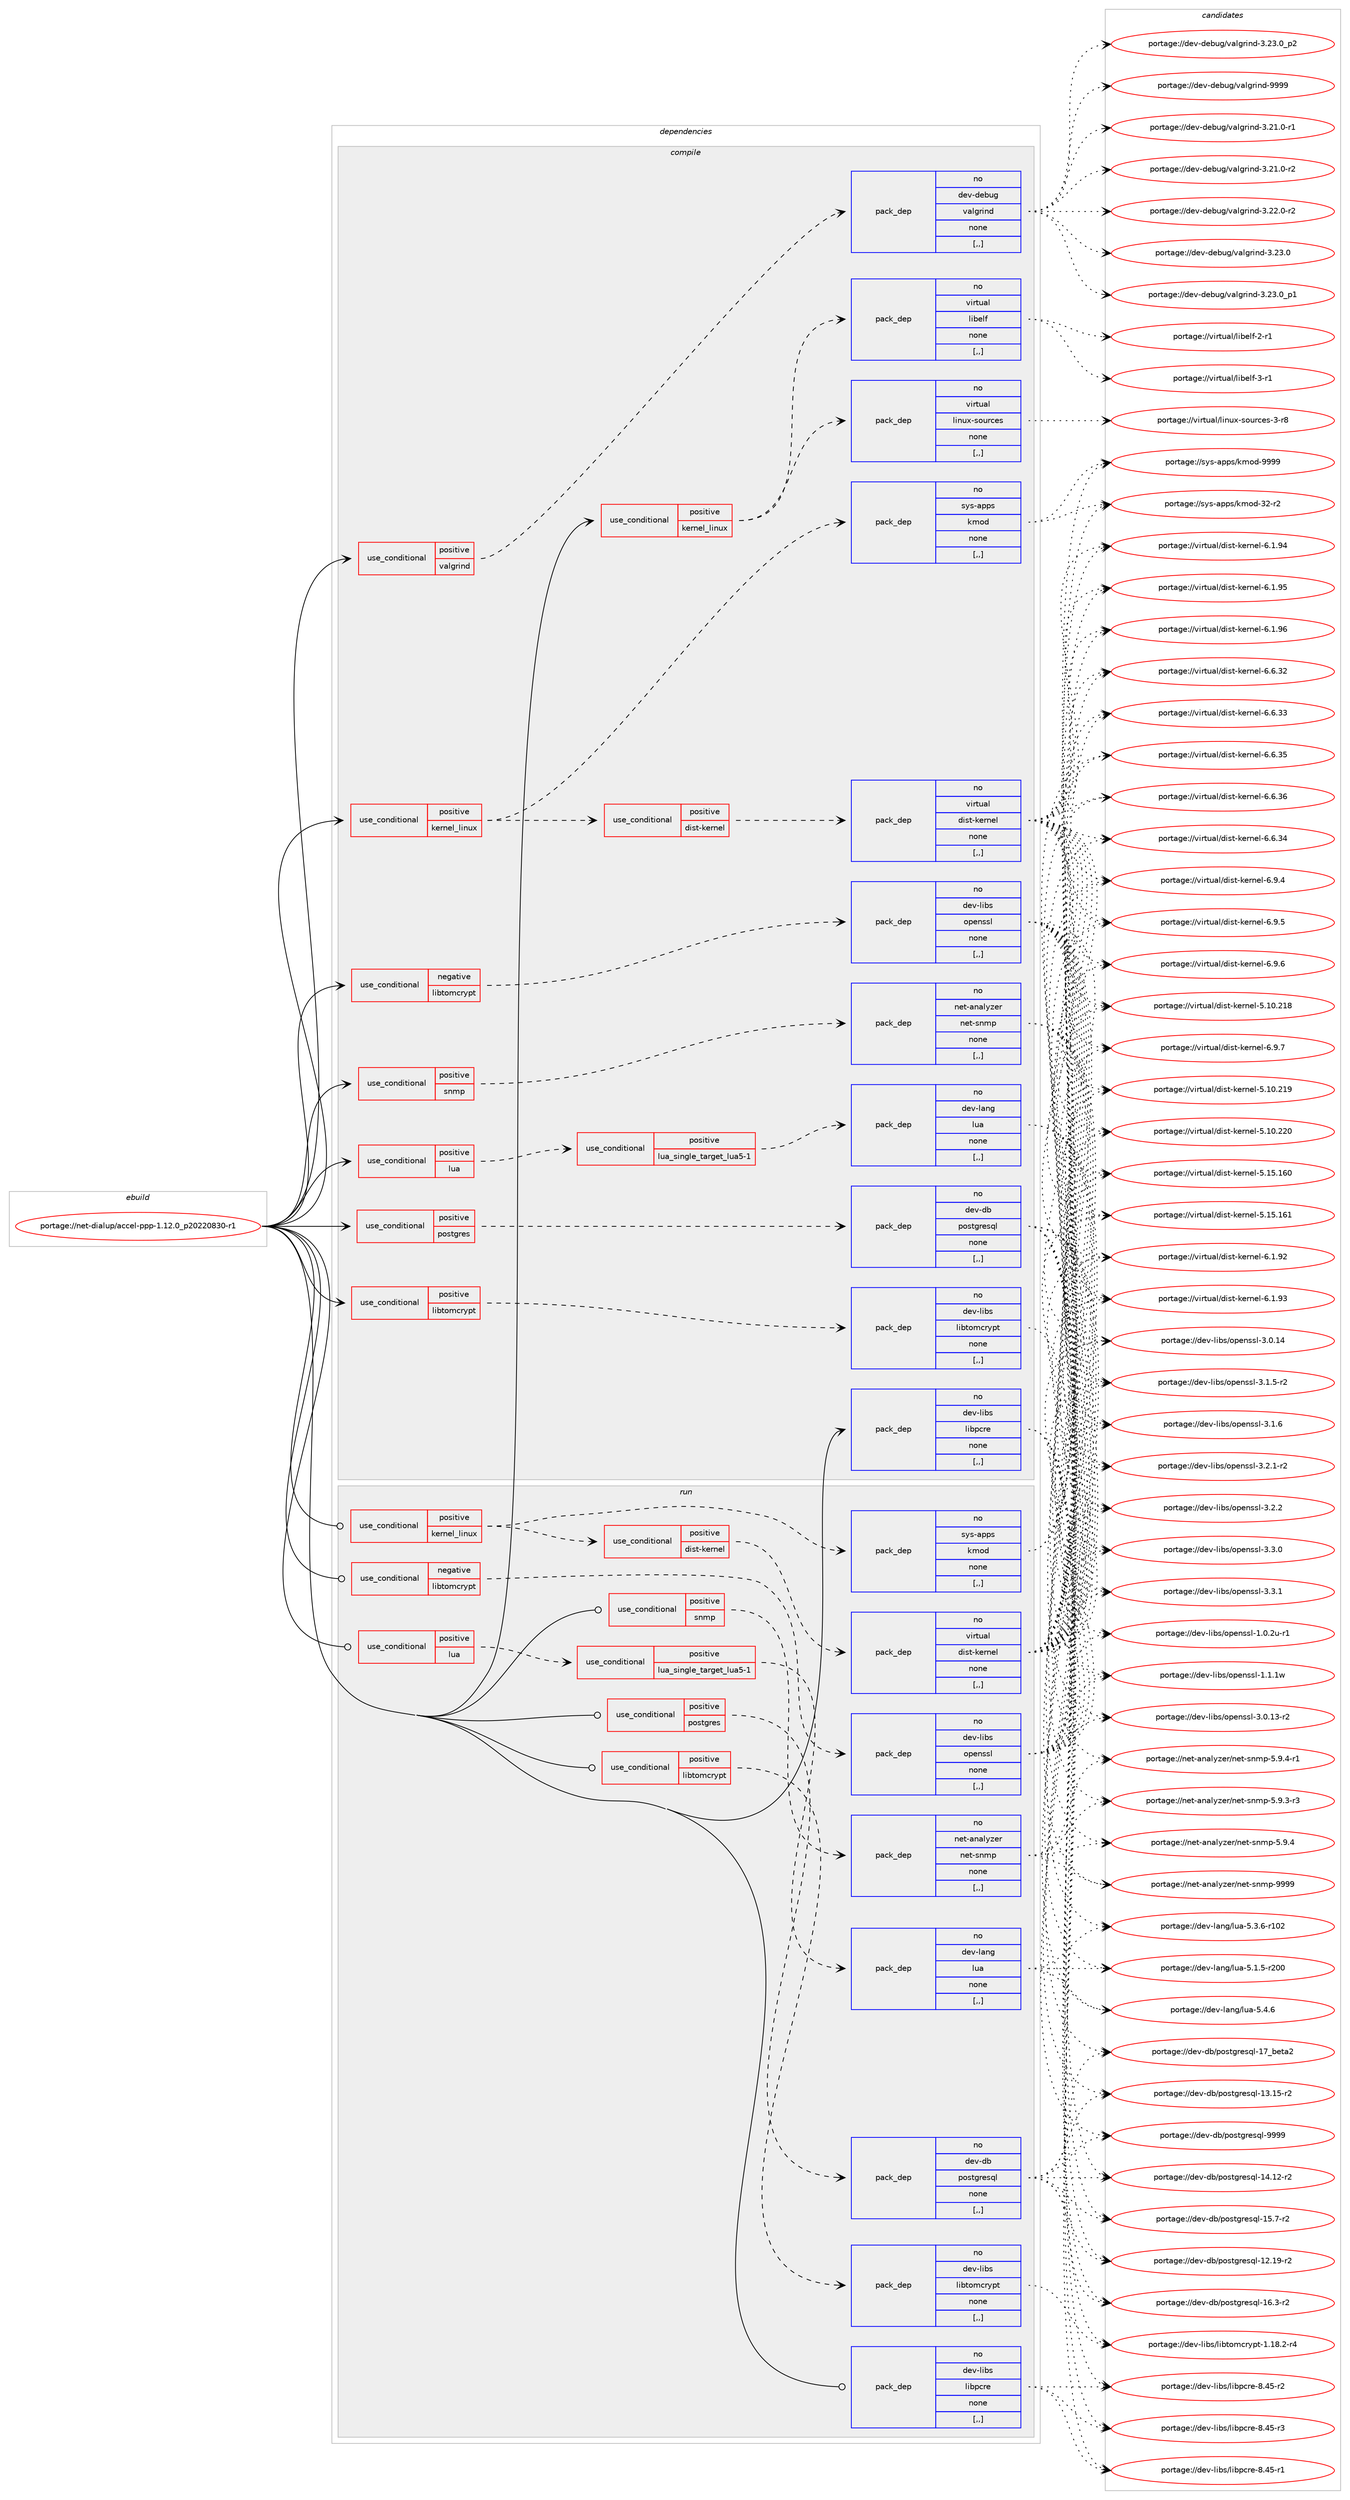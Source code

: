 digraph prolog {

# *************
# Graph options
# *************

newrank=true;
concentrate=true;
compound=true;
graph [rankdir=LR,fontname=Helvetica,fontsize=10,ranksep=1.5];#, ranksep=2.5, nodesep=0.2];
edge  [arrowhead=vee];
node  [fontname=Helvetica,fontsize=10];

# **********
# The ebuild
# **********

subgraph cluster_leftcol {
color=gray;
rank=same;
label=<<i>ebuild</i>>;
id [label="portage://net-dialup/accel-ppp-1.12.0_p20220830-r1", color=red, width=4, href="../net-dialup/accel-ppp-1.12.0_p20220830-r1.svg"];
}

# ****************
# The dependencies
# ****************

subgraph cluster_midcol {
color=gray;
label=<<i>dependencies</i>>;
subgraph cluster_compile {
fillcolor="#eeeeee";
style=filled;
label=<<i>compile</i>>;
subgraph cond86698 {
dependency335709 [label=<<TABLE BORDER="0" CELLBORDER="1" CELLSPACING="0" CELLPADDING="4"><TR><TD ROWSPAN="3" CELLPADDING="10">use_conditional</TD></TR><TR><TD>negative</TD></TR><TR><TD>libtomcrypt</TD></TR></TABLE>>, shape=none, color=red];
subgraph pack246478 {
dependency335710 [label=<<TABLE BORDER="0" CELLBORDER="1" CELLSPACING="0" CELLPADDING="4" WIDTH="220"><TR><TD ROWSPAN="6" CELLPADDING="30">pack_dep</TD></TR><TR><TD WIDTH="110">no</TD></TR><TR><TD>dev-libs</TD></TR><TR><TD>openssl</TD></TR><TR><TD>none</TD></TR><TR><TD>[,,]</TD></TR></TABLE>>, shape=none, color=blue];
}
dependency335709:e -> dependency335710:w [weight=20,style="dashed",arrowhead="vee"];
}
id:e -> dependency335709:w [weight=20,style="solid",arrowhead="vee"];
subgraph cond86699 {
dependency335711 [label=<<TABLE BORDER="0" CELLBORDER="1" CELLSPACING="0" CELLPADDING="4"><TR><TD ROWSPAN="3" CELLPADDING="10">use_conditional</TD></TR><TR><TD>positive</TD></TR><TR><TD>kernel_linux</TD></TR></TABLE>>, shape=none, color=red];
subgraph pack246479 {
dependency335712 [label=<<TABLE BORDER="0" CELLBORDER="1" CELLSPACING="0" CELLPADDING="4" WIDTH="220"><TR><TD ROWSPAN="6" CELLPADDING="30">pack_dep</TD></TR><TR><TD WIDTH="110">no</TD></TR><TR><TD>sys-apps</TD></TR><TR><TD>kmod</TD></TR><TR><TD>none</TD></TR><TR><TD>[,,]</TD></TR></TABLE>>, shape=none, color=blue];
}
dependency335711:e -> dependency335712:w [weight=20,style="dashed",arrowhead="vee"];
subgraph cond86700 {
dependency335713 [label=<<TABLE BORDER="0" CELLBORDER="1" CELLSPACING="0" CELLPADDING="4"><TR><TD ROWSPAN="3" CELLPADDING="10">use_conditional</TD></TR><TR><TD>positive</TD></TR><TR><TD>dist-kernel</TD></TR></TABLE>>, shape=none, color=red];
subgraph pack246480 {
dependency335714 [label=<<TABLE BORDER="0" CELLBORDER="1" CELLSPACING="0" CELLPADDING="4" WIDTH="220"><TR><TD ROWSPAN="6" CELLPADDING="30">pack_dep</TD></TR><TR><TD WIDTH="110">no</TD></TR><TR><TD>virtual</TD></TR><TR><TD>dist-kernel</TD></TR><TR><TD>none</TD></TR><TR><TD>[,,]</TD></TR></TABLE>>, shape=none, color=blue];
}
dependency335713:e -> dependency335714:w [weight=20,style="dashed",arrowhead="vee"];
}
dependency335711:e -> dependency335713:w [weight=20,style="dashed",arrowhead="vee"];
}
id:e -> dependency335711:w [weight=20,style="solid",arrowhead="vee"];
subgraph cond86701 {
dependency335715 [label=<<TABLE BORDER="0" CELLBORDER="1" CELLSPACING="0" CELLPADDING="4"><TR><TD ROWSPAN="3" CELLPADDING="10">use_conditional</TD></TR><TR><TD>positive</TD></TR><TR><TD>kernel_linux</TD></TR></TABLE>>, shape=none, color=red];
subgraph pack246481 {
dependency335716 [label=<<TABLE BORDER="0" CELLBORDER="1" CELLSPACING="0" CELLPADDING="4" WIDTH="220"><TR><TD ROWSPAN="6" CELLPADDING="30">pack_dep</TD></TR><TR><TD WIDTH="110">no</TD></TR><TR><TD>virtual</TD></TR><TR><TD>linux-sources</TD></TR><TR><TD>none</TD></TR><TR><TD>[,,]</TD></TR></TABLE>>, shape=none, color=blue];
}
dependency335715:e -> dependency335716:w [weight=20,style="dashed",arrowhead="vee"];
subgraph pack246482 {
dependency335717 [label=<<TABLE BORDER="0" CELLBORDER="1" CELLSPACING="0" CELLPADDING="4" WIDTH="220"><TR><TD ROWSPAN="6" CELLPADDING="30">pack_dep</TD></TR><TR><TD WIDTH="110">no</TD></TR><TR><TD>virtual</TD></TR><TR><TD>libelf</TD></TR><TR><TD>none</TD></TR><TR><TD>[,,]</TD></TR></TABLE>>, shape=none, color=blue];
}
dependency335715:e -> dependency335717:w [weight=20,style="dashed",arrowhead="vee"];
}
id:e -> dependency335715:w [weight=20,style="solid",arrowhead="vee"];
subgraph cond86702 {
dependency335718 [label=<<TABLE BORDER="0" CELLBORDER="1" CELLSPACING="0" CELLPADDING="4"><TR><TD ROWSPAN="3" CELLPADDING="10">use_conditional</TD></TR><TR><TD>positive</TD></TR><TR><TD>libtomcrypt</TD></TR></TABLE>>, shape=none, color=red];
subgraph pack246483 {
dependency335719 [label=<<TABLE BORDER="0" CELLBORDER="1" CELLSPACING="0" CELLPADDING="4" WIDTH="220"><TR><TD ROWSPAN="6" CELLPADDING="30">pack_dep</TD></TR><TR><TD WIDTH="110">no</TD></TR><TR><TD>dev-libs</TD></TR><TR><TD>libtomcrypt</TD></TR><TR><TD>none</TD></TR><TR><TD>[,,]</TD></TR></TABLE>>, shape=none, color=blue];
}
dependency335718:e -> dependency335719:w [weight=20,style="dashed",arrowhead="vee"];
}
id:e -> dependency335718:w [weight=20,style="solid",arrowhead="vee"];
subgraph cond86703 {
dependency335720 [label=<<TABLE BORDER="0" CELLBORDER="1" CELLSPACING="0" CELLPADDING="4"><TR><TD ROWSPAN="3" CELLPADDING="10">use_conditional</TD></TR><TR><TD>positive</TD></TR><TR><TD>lua</TD></TR></TABLE>>, shape=none, color=red];
subgraph cond86704 {
dependency335721 [label=<<TABLE BORDER="0" CELLBORDER="1" CELLSPACING="0" CELLPADDING="4"><TR><TD ROWSPAN="3" CELLPADDING="10">use_conditional</TD></TR><TR><TD>positive</TD></TR><TR><TD>lua_single_target_lua5-1</TD></TR></TABLE>>, shape=none, color=red];
subgraph pack246484 {
dependency335722 [label=<<TABLE BORDER="0" CELLBORDER="1" CELLSPACING="0" CELLPADDING="4" WIDTH="220"><TR><TD ROWSPAN="6" CELLPADDING="30">pack_dep</TD></TR><TR><TD WIDTH="110">no</TD></TR><TR><TD>dev-lang</TD></TR><TR><TD>lua</TD></TR><TR><TD>none</TD></TR><TR><TD>[,,]</TD></TR></TABLE>>, shape=none, color=blue];
}
dependency335721:e -> dependency335722:w [weight=20,style="dashed",arrowhead="vee"];
}
dependency335720:e -> dependency335721:w [weight=20,style="dashed",arrowhead="vee"];
}
id:e -> dependency335720:w [weight=20,style="solid",arrowhead="vee"];
subgraph cond86705 {
dependency335723 [label=<<TABLE BORDER="0" CELLBORDER="1" CELLSPACING="0" CELLPADDING="4"><TR><TD ROWSPAN="3" CELLPADDING="10">use_conditional</TD></TR><TR><TD>positive</TD></TR><TR><TD>postgres</TD></TR></TABLE>>, shape=none, color=red];
subgraph pack246485 {
dependency335724 [label=<<TABLE BORDER="0" CELLBORDER="1" CELLSPACING="0" CELLPADDING="4" WIDTH="220"><TR><TD ROWSPAN="6" CELLPADDING="30">pack_dep</TD></TR><TR><TD WIDTH="110">no</TD></TR><TR><TD>dev-db</TD></TR><TR><TD>postgresql</TD></TR><TR><TD>none</TD></TR><TR><TD>[,,]</TD></TR></TABLE>>, shape=none, color=blue];
}
dependency335723:e -> dependency335724:w [weight=20,style="dashed",arrowhead="vee"];
}
id:e -> dependency335723:w [weight=20,style="solid",arrowhead="vee"];
subgraph cond86706 {
dependency335725 [label=<<TABLE BORDER="0" CELLBORDER="1" CELLSPACING="0" CELLPADDING="4"><TR><TD ROWSPAN="3" CELLPADDING="10">use_conditional</TD></TR><TR><TD>positive</TD></TR><TR><TD>snmp</TD></TR></TABLE>>, shape=none, color=red];
subgraph pack246486 {
dependency335726 [label=<<TABLE BORDER="0" CELLBORDER="1" CELLSPACING="0" CELLPADDING="4" WIDTH="220"><TR><TD ROWSPAN="6" CELLPADDING="30">pack_dep</TD></TR><TR><TD WIDTH="110">no</TD></TR><TR><TD>net-analyzer</TD></TR><TR><TD>net-snmp</TD></TR><TR><TD>none</TD></TR><TR><TD>[,,]</TD></TR></TABLE>>, shape=none, color=blue];
}
dependency335725:e -> dependency335726:w [weight=20,style="dashed",arrowhead="vee"];
}
id:e -> dependency335725:w [weight=20,style="solid",arrowhead="vee"];
subgraph cond86707 {
dependency335727 [label=<<TABLE BORDER="0" CELLBORDER="1" CELLSPACING="0" CELLPADDING="4"><TR><TD ROWSPAN="3" CELLPADDING="10">use_conditional</TD></TR><TR><TD>positive</TD></TR><TR><TD>valgrind</TD></TR></TABLE>>, shape=none, color=red];
subgraph pack246487 {
dependency335728 [label=<<TABLE BORDER="0" CELLBORDER="1" CELLSPACING="0" CELLPADDING="4" WIDTH="220"><TR><TD ROWSPAN="6" CELLPADDING="30">pack_dep</TD></TR><TR><TD WIDTH="110">no</TD></TR><TR><TD>dev-debug</TD></TR><TR><TD>valgrind</TD></TR><TR><TD>none</TD></TR><TR><TD>[,,]</TD></TR></TABLE>>, shape=none, color=blue];
}
dependency335727:e -> dependency335728:w [weight=20,style="dashed",arrowhead="vee"];
}
id:e -> dependency335727:w [weight=20,style="solid",arrowhead="vee"];
subgraph pack246488 {
dependency335729 [label=<<TABLE BORDER="0" CELLBORDER="1" CELLSPACING="0" CELLPADDING="4" WIDTH="220"><TR><TD ROWSPAN="6" CELLPADDING="30">pack_dep</TD></TR><TR><TD WIDTH="110">no</TD></TR><TR><TD>dev-libs</TD></TR><TR><TD>libpcre</TD></TR><TR><TD>none</TD></TR><TR><TD>[,,]</TD></TR></TABLE>>, shape=none, color=blue];
}
id:e -> dependency335729:w [weight=20,style="solid",arrowhead="vee"];
}
subgraph cluster_compileandrun {
fillcolor="#eeeeee";
style=filled;
label=<<i>compile and run</i>>;
}
subgraph cluster_run {
fillcolor="#eeeeee";
style=filled;
label=<<i>run</i>>;
subgraph cond86708 {
dependency335730 [label=<<TABLE BORDER="0" CELLBORDER="1" CELLSPACING="0" CELLPADDING="4"><TR><TD ROWSPAN="3" CELLPADDING="10">use_conditional</TD></TR><TR><TD>negative</TD></TR><TR><TD>libtomcrypt</TD></TR></TABLE>>, shape=none, color=red];
subgraph pack246489 {
dependency335731 [label=<<TABLE BORDER="0" CELLBORDER="1" CELLSPACING="0" CELLPADDING="4" WIDTH="220"><TR><TD ROWSPAN="6" CELLPADDING="30">pack_dep</TD></TR><TR><TD WIDTH="110">no</TD></TR><TR><TD>dev-libs</TD></TR><TR><TD>openssl</TD></TR><TR><TD>none</TD></TR><TR><TD>[,,]</TD></TR></TABLE>>, shape=none, color=blue];
}
dependency335730:e -> dependency335731:w [weight=20,style="dashed",arrowhead="vee"];
}
id:e -> dependency335730:w [weight=20,style="solid",arrowhead="odot"];
subgraph cond86709 {
dependency335732 [label=<<TABLE BORDER="0" CELLBORDER="1" CELLSPACING="0" CELLPADDING="4"><TR><TD ROWSPAN="3" CELLPADDING="10">use_conditional</TD></TR><TR><TD>positive</TD></TR><TR><TD>kernel_linux</TD></TR></TABLE>>, shape=none, color=red];
subgraph pack246490 {
dependency335733 [label=<<TABLE BORDER="0" CELLBORDER="1" CELLSPACING="0" CELLPADDING="4" WIDTH="220"><TR><TD ROWSPAN="6" CELLPADDING="30">pack_dep</TD></TR><TR><TD WIDTH="110">no</TD></TR><TR><TD>sys-apps</TD></TR><TR><TD>kmod</TD></TR><TR><TD>none</TD></TR><TR><TD>[,,]</TD></TR></TABLE>>, shape=none, color=blue];
}
dependency335732:e -> dependency335733:w [weight=20,style="dashed",arrowhead="vee"];
subgraph cond86710 {
dependency335734 [label=<<TABLE BORDER="0" CELLBORDER="1" CELLSPACING="0" CELLPADDING="4"><TR><TD ROWSPAN="3" CELLPADDING="10">use_conditional</TD></TR><TR><TD>positive</TD></TR><TR><TD>dist-kernel</TD></TR></TABLE>>, shape=none, color=red];
subgraph pack246491 {
dependency335735 [label=<<TABLE BORDER="0" CELLBORDER="1" CELLSPACING="0" CELLPADDING="4" WIDTH="220"><TR><TD ROWSPAN="6" CELLPADDING="30">pack_dep</TD></TR><TR><TD WIDTH="110">no</TD></TR><TR><TD>virtual</TD></TR><TR><TD>dist-kernel</TD></TR><TR><TD>none</TD></TR><TR><TD>[,,]</TD></TR></TABLE>>, shape=none, color=blue];
}
dependency335734:e -> dependency335735:w [weight=20,style="dashed",arrowhead="vee"];
}
dependency335732:e -> dependency335734:w [weight=20,style="dashed",arrowhead="vee"];
}
id:e -> dependency335732:w [weight=20,style="solid",arrowhead="odot"];
subgraph cond86711 {
dependency335736 [label=<<TABLE BORDER="0" CELLBORDER="1" CELLSPACING="0" CELLPADDING="4"><TR><TD ROWSPAN="3" CELLPADDING="10">use_conditional</TD></TR><TR><TD>positive</TD></TR><TR><TD>libtomcrypt</TD></TR></TABLE>>, shape=none, color=red];
subgraph pack246492 {
dependency335737 [label=<<TABLE BORDER="0" CELLBORDER="1" CELLSPACING="0" CELLPADDING="4" WIDTH="220"><TR><TD ROWSPAN="6" CELLPADDING="30">pack_dep</TD></TR><TR><TD WIDTH="110">no</TD></TR><TR><TD>dev-libs</TD></TR><TR><TD>libtomcrypt</TD></TR><TR><TD>none</TD></TR><TR><TD>[,,]</TD></TR></TABLE>>, shape=none, color=blue];
}
dependency335736:e -> dependency335737:w [weight=20,style="dashed",arrowhead="vee"];
}
id:e -> dependency335736:w [weight=20,style="solid",arrowhead="odot"];
subgraph cond86712 {
dependency335738 [label=<<TABLE BORDER="0" CELLBORDER="1" CELLSPACING="0" CELLPADDING="4"><TR><TD ROWSPAN="3" CELLPADDING="10">use_conditional</TD></TR><TR><TD>positive</TD></TR><TR><TD>lua</TD></TR></TABLE>>, shape=none, color=red];
subgraph cond86713 {
dependency335739 [label=<<TABLE BORDER="0" CELLBORDER="1" CELLSPACING="0" CELLPADDING="4"><TR><TD ROWSPAN="3" CELLPADDING="10">use_conditional</TD></TR><TR><TD>positive</TD></TR><TR><TD>lua_single_target_lua5-1</TD></TR></TABLE>>, shape=none, color=red];
subgraph pack246493 {
dependency335740 [label=<<TABLE BORDER="0" CELLBORDER="1" CELLSPACING="0" CELLPADDING="4" WIDTH="220"><TR><TD ROWSPAN="6" CELLPADDING="30">pack_dep</TD></TR><TR><TD WIDTH="110">no</TD></TR><TR><TD>dev-lang</TD></TR><TR><TD>lua</TD></TR><TR><TD>none</TD></TR><TR><TD>[,,]</TD></TR></TABLE>>, shape=none, color=blue];
}
dependency335739:e -> dependency335740:w [weight=20,style="dashed",arrowhead="vee"];
}
dependency335738:e -> dependency335739:w [weight=20,style="dashed",arrowhead="vee"];
}
id:e -> dependency335738:w [weight=20,style="solid",arrowhead="odot"];
subgraph cond86714 {
dependency335741 [label=<<TABLE BORDER="0" CELLBORDER="1" CELLSPACING="0" CELLPADDING="4"><TR><TD ROWSPAN="3" CELLPADDING="10">use_conditional</TD></TR><TR><TD>positive</TD></TR><TR><TD>postgres</TD></TR></TABLE>>, shape=none, color=red];
subgraph pack246494 {
dependency335742 [label=<<TABLE BORDER="0" CELLBORDER="1" CELLSPACING="0" CELLPADDING="4" WIDTH="220"><TR><TD ROWSPAN="6" CELLPADDING="30">pack_dep</TD></TR><TR><TD WIDTH="110">no</TD></TR><TR><TD>dev-db</TD></TR><TR><TD>postgresql</TD></TR><TR><TD>none</TD></TR><TR><TD>[,,]</TD></TR></TABLE>>, shape=none, color=blue];
}
dependency335741:e -> dependency335742:w [weight=20,style="dashed",arrowhead="vee"];
}
id:e -> dependency335741:w [weight=20,style="solid",arrowhead="odot"];
subgraph cond86715 {
dependency335743 [label=<<TABLE BORDER="0" CELLBORDER="1" CELLSPACING="0" CELLPADDING="4"><TR><TD ROWSPAN="3" CELLPADDING="10">use_conditional</TD></TR><TR><TD>positive</TD></TR><TR><TD>snmp</TD></TR></TABLE>>, shape=none, color=red];
subgraph pack246495 {
dependency335744 [label=<<TABLE BORDER="0" CELLBORDER="1" CELLSPACING="0" CELLPADDING="4" WIDTH="220"><TR><TD ROWSPAN="6" CELLPADDING="30">pack_dep</TD></TR><TR><TD WIDTH="110">no</TD></TR><TR><TD>net-analyzer</TD></TR><TR><TD>net-snmp</TD></TR><TR><TD>none</TD></TR><TR><TD>[,,]</TD></TR></TABLE>>, shape=none, color=blue];
}
dependency335743:e -> dependency335744:w [weight=20,style="dashed",arrowhead="vee"];
}
id:e -> dependency335743:w [weight=20,style="solid",arrowhead="odot"];
subgraph pack246496 {
dependency335745 [label=<<TABLE BORDER="0" CELLBORDER="1" CELLSPACING="0" CELLPADDING="4" WIDTH="220"><TR><TD ROWSPAN="6" CELLPADDING="30">pack_dep</TD></TR><TR><TD WIDTH="110">no</TD></TR><TR><TD>dev-libs</TD></TR><TR><TD>libpcre</TD></TR><TR><TD>none</TD></TR><TR><TD>[,,]</TD></TR></TABLE>>, shape=none, color=blue];
}
id:e -> dependency335745:w [weight=20,style="solid",arrowhead="odot"];
}
}

# **************
# The candidates
# **************

subgraph cluster_choices {
rank=same;
color=gray;
label=<<i>candidates</i>>;

subgraph choice246478 {
color=black;
nodesep=1;
choice1001011184510810598115471111121011101151151084549464846501174511449 [label="portage://dev-libs/openssl-1.0.2u-r1", color=red, width=4,href="../dev-libs/openssl-1.0.2u-r1.svg"];
choice100101118451081059811547111112101110115115108454946494649119 [label="portage://dev-libs/openssl-1.1.1w", color=red, width=4,href="../dev-libs/openssl-1.1.1w.svg"];
choice100101118451081059811547111112101110115115108455146484649514511450 [label="portage://dev-libs/openssl-3.0.13-r2", color=red, width=4,href="../dev-libs/openssl-3.0.13-r2.svg"];
choice10010111845108105981154711111210111011511510845514648464952 [label="portage://dev-libs/openssl-3.0.14", color=red, width=4,href="../dev-libs/openssl-3.0.14.svg"];
choice1001011184510810598115471111121011101151151084551464946534511450 [label="portage://dev-libs/openssl-3.1.5-r2", color=red, width=4,href="../dev-libs/openssl-3.1.5-r2.svg"];
choice100101118451081059811547111112101110115115108455146494654 [label="portage://dev-libs/openssl-3.1.6", color=red, width=4,href="../dev-libs/openssl-3.1.6.svg"];
choice1001011184510810598115471111121011101151151084551465046494511450 [label="portage://dev-libs/openssl-3.2.1-r2", color=red, width=4,href="../dev-libs/openssl-3.2.1-r2.svg"];
choice100101118451081059811547111112101110115115108455146504650 [label="portage://dev-libs/openssl-3.2.2", color=red, width=4,href="../dev-libs/openssl-3.2.2.svg"];
choice100101118451081059811547111112101110115115108455146514648 [label="portage://dev-libs/openssl-3.3.0", color=red, width=4,href="../dev-libs/openssl-3.3.0.svg"];
choice100101118451081059811547111112101110115115108455146514649 [label="portage://dev-libs/openssl-3.3.1", color=red, width=4,href="../dev-libs/openssl-3.3.1.svg"];
dependency335710:e -> choice1001011184510810598115471111121011101151151084549464846501174511449:w [style=dotted,weight="100"];
dependency335710:e -> choice100101118451081059811547111112101110115115108454946494649119:w [style=dotted,weight="100"];
dependency335710:e -> choice100101118451081059811547111112101110115115108455146484649514511450:w [style=dotted,weight="100"];
dependency335710:e -> choice10010111845108105981154711111210111011511510845514648464952:w [style=dotted,weight="100"];
dependency335710:e -> choice1001011184510810598115471111121011101151151084551464946534511450:w [style=dotted,weight="100"];
dependency335710:e -> choice100101118451081059811547111112101110115115108455146494654:w [style=dotted,weight="100"];
dependency335710:e -> choice1001011184510810598115471111121011101151151084551465046494511450:w [style=dotted,weight="100"];
dependency335710:e -> choice100101118451081059811547111112101110115115108455146504650:w [style=dotted,weight="100"];
dependency335710:e -> choice100101118451081059811547111112101110115115108455146514648:w [style=dotted,weight="100"];
dependency335710:e -> choice100101118451081059811547111112101110115115108455146514649:w [style=dotted,weight="100"];
}
subgraph choice246479 {
color=black;
nodesep=1;
choice1151211154597112112115471071091111004551504511450 [label="portage://sys-apps/kmod-32-r2", color=red, width=4,href="../sys-apps/kmod-32-r2.svg"];
choice1151211154597112112115471071091111004557575757 [label="portage://sys-apps/kmod-9999", color=red, width=4,href="../sys-apps/kmod-9999.svg"];
dependency335712:e -> choice1151211154597112112115471071091111004551504511450:w [style=dotted,weight="100"];
dependency335712:e -> choice1151211154597112112115471071091111004557575757:w [style=dotted,weight="100"];
}
subgraph choice246480 {
color=black;
nodesep=1;
choice118105114116117971084710010511511645107101114110101108455346494846504956 [label="portage://virtual/dist-kernel-5.10.218", color=red, width=4,href="../virtual/dist-kernel-5.10.218.svg"];
choice118105114116117971084710010511511645107101114110101108455346494846504957 [label="portage://virtual/dist-kernel-5.10.219", color=red, width=4,href="../virtual/dist-kernel-5.10.219.svg"];
choice118105114116117971084710010511511645107101114110101108455346494846505048 [label="portage://virtual/dist-kernel-5.10.220", color=red, width=4,href="../virtual/dist-kernel-5.10.220.svg"];
choice118105114116117971084710010511511645107101114110101108455346495346495448 [label="portage://virtual/dist-kernel-5.15.160", color=red, width=4,href="../virtual/dist-kernel-5.15.160.svg"];
choice118105114116117971084710010511511645107101114110101108455346495346495449 [label="portage://virtual/dist-kernel-5.15.161", color=red, width=4,href="../virtual/dist-kernel-5.15.161.svg"];
choice11810511411611797108471001051151164510710111411010110845544649465750 [label="portage://virtual/dist-kernel-6.1.92", color=red, width=4,href="../virtual/dist-kernel-6.1.92.svg"];
choice11810511411611797108471001051151164510710111411010110845544649465751 [label="portage://virtual/dist-kernel-6.1.93", color=red, width=4,href="../virtual/dist-kernel-6.1.93.svg"];
choice11810511411611797108471001051151164510710111411010110845544649465752 [label="portage://virtual/dist-kernel-6.1.94", color=red, width=4,href="../virtual/dist-kernel-6.1.94.svg"];
choice11810511411611797108471001051151164510710111411010110845544649465753 [label="portage://virtual/dist-kernel-6.1.95", color=red, width=4,href="../virtual/dist-kernel-6.1.95.svg"];
choice11810511411611797108471001051151164510710111411010110845544649465754 [label="portage://virtual/dist-kernel-6.1.96", color=red, width=4,href="../virtual/dist-kernel-6.1.96.svg"];
choice11810511411611797108471001051151164510710111411010110845544654465150 [label="portage://virtual/dist-kernel-6.6.32", color=red, width=4,href="../virtual/dist-kernel-6.6.32.svg"];
choice11810511411611797108471001051151164510710111411010110845544654465151 [label="portage://virtual/dist-kernel-6.6.33", color=red, width=4,href="../virtual/dist-kernel-6.6.33.svg"];
choice11810511411611797108471001051151164510710111411010110845544654465152 [label="portage://virtual/dist-kernel-6.6.34", color=red, width=4,href="../virtual/dist-kernel-6.6.34.svg"];
choice11810511411611797108471001051151164510710111411010110845544654465153 [label="portage://virtual/dist-kernel-6.6.35", color=red, width=4,href="../virtual/dist-kernel-6.6.35.svg"];
choice11810511411611797108471001051151164510710111411010110845544654465154 [label="portage://virtual/dist-kernel-6.6.36", color=red, width=4,href="../virtual/dist-kernel-6.6.36.svg"];
choice118105114116117971084710010511511645107101114110101108455446574652 [label="portage://virtual/dist-kernel-6.9.4", color=red, width=4,href="../virtual/dist-kernel-6.9.4.svg"];
choice118105114116117971084710010511511645107101114110101108455446574653 [label="portage://virtual/dist-kernel-6.9.5", color=red, width=4,href="../virtual/dist-kernel-6.9.5.svg"];
choice118105114116117971084710010511511645107101114110101108455446574654 [label="portage://virtual/dist-kernel-6.9.6", color=red, width=4,href="../virtual/dist-kernel-6.9.6.svg"];
choice118105114116117971084710010511511645107101114110101108455446574655 [label="portage://virtual/dist-kernel-6.9.7", color=red, width=4,href="../virtual/dist-kernel-6.9.7.svg"];
dependency335714:e -> choice118105114116117971084710010511511645107101114110101108455346494846504956:w [style=dotted,weight="100"];
dependency335714:e -> choice118105114116117971084710010511511645107101114110101108455346494846504957:w [style=dotted,weight="100"];
dependency335714:e -> choice118105114116117971084710010511511645107101114110101108455346494846505048:w [style=dotted,weight="100"];
dependency335714:e -> choice118105114116117971084710010511511645107101114110101108455346495346495448:w [style=dotted,weight="100"];
dependency335714:e -> choice118105114116117971084710010511511645107101114110101108455346495346495449:w [style=dotted,weight="100"];
dependency335714:e -> choice11810511411611797108471001051151164510710111411010110845544649465750:w [style=dotted,weight="100"];
dependency335714:e -> choice11810511411611797108471001051151164510710111411010110845544649465751:w [style=dotted,weight="100"];
dependency335714:e -> choice11810511411611797108471001051151164510710111411010110845544649465752:w [style=dotted,weight="100"];
dependency335714:e -> choice11810511411611797108471001051151164510710111411010110845544649465753:w [style=dotted,weight="100"];
dependency335714:e -> choice11810511411611797108471001051151164510710111411010110845544649465754:w [style=dotted,weight="100"];
dependency335714:e -> choice11810511411611797108471001051151164510710111411010110845544654465150:w [style=dotted,weight="100"];
dependency335714:e -> choice11810511411611797108471001051151164510710111411010110845544654465151:w [style=dotted,weight="100"];
dependency335714:e -> choice11810511411611797108471001051151164510710111411010110845544654465152:w [style=dotted,weight="100"];
dependency335714:e -> choice11810511411611797108471001051151164510710111411010110845544654465153:w [style=dotted,weight="100"];
dependency335714:e -> choice11810511411611797108471001051151164510710111411010110845544654465154:w [style=dotted,weight="100"];
dependency335714:e -> choice118105114116117971084710010511511645107101114110101108455446574652:w [style=dotted,weight="100"];
dependency335714:e -> choice118105114116117971084710010511511645107101114110101108455446574653:w [style=dotted,weight="100"];
dependency335714:e -> choice118105114116117971084710010511511645107101114110101108455446574654:w [style=dotted,weight="100"];
dependency335714:e -> choice118105114116117971084710010511511645107101114110101108455446574655:w [style=dotted,weight="100"];
}
subgraph choice246481 {
color=black;
nodesep=1;
choice1181051141161179710847108105110117120451151111171149910111545514511456 [label="portage://virtual/linux-sources-3-r8", color=red, width=4,href="../virtual/linux-sources-3-r8.svg"];
dependency335716:e -> choice1181051141161179710847108105110117120451151111171149910111545514511456:w [style=dotted,weight="100"];
}
subgraph choice246482 {
color=black;
nodesep=1;
choice11810511411611797108471081059810110810245504511449 [label="portage://virtual/libelf-2-r1", color=red, width=4,href="../virtual/libelf-2-r1.svg"];
choice11810511411611797108471081059810110810245514511449 [label="portage://virtual/libelf-3-r1", color=red, width=4,href="../virtual/libelf-3-r1.svg"];
dependency335717:e -> choice11810511411611797108471081059810110810245504511449:w [style=dotted,weight="100"];
dependency335717:e -> choice11810511411611797108471081059810110810245514511449:w [style=dotted,weight="100"];
}
subgraph choice246483 {
color=black;
nodesep=1;
choice1001011184510810598115471081059811611110999114121112116454946495646504511452 [label="portage://dev-libs/libtomcrypt-1.18.2-r4", color=red, width=4,href="../dev-libs/libtomcrypt-1.18.2-r4.svg"];
dependency335719:e -> choice1001011184510810598115471081059811611110999114121112116454946495646504511452:w [style=dotted,weight="100"];
}
subgraph choice246484 {
color=black;
nodesep=1;
choice1001011184510897110103471081179745534649465345114504848 [label="portage://dev-lang/lua-5.1.5-r200", color=red, width=4,href="../dev-lang/lua-5.1.5-r200.svg"];
choice1001011184510897110103471081179745534651465445114494850 [label="portage://dev-lang/lua-5.3.6-r102", color=red, width=4,href="../dev-lang/lua-5.3.6-r102.svg"];
choice10010111845108971101034710811797455346524654 [label="portage://dev-lang/lua-5.4.6", color=red, width=4,href="../dev-lang/lua-5.4.6.svg"];
dependency335722:e -> choice1001011184510897110103471081179745534649465345114504848:w [style=dotted,weight="100"];
dependency335722:e -> choice1001011184510897110103471081179745534651465445114494850:w [style=dotted,weight="100"];
dependency335722:e -> choice10010111845108971101034710811797455346524654:w [style=dotted,weight="100"];
}
subgraph choice246485 {
color=black;
nodesep=1;
choice1001011184510098471121111151161031141011151131084549504649574511450 [label="portage://dev-db/postgresql-12.19-r2", color=red, width=4,href="../dev-db/postgresql-12.19-r2.svg"];
choice1001011184510098471121111151161031141011151131084549514649534511450 [label="portage://dev-db/postgresql-13.15-r2", color=red, width=4,href="../dev-db/postgresql-13.15-r2.svg"];
choice1001011184510098471121111151161031141011151131084549524649504511450 [label="portage://dev-db/postgresql-14.12-r2", color=red, width=4,href="../dev-db/postgresql-14.12-r2.svg"];
choice10010111845100984711211111511610311410111511310845495346554511450 [label="portage://dev-db/postgresql-15.7-r2", color=red, width=4,href="../dev-db/postgresql-15.7-r2.svg"];
choice10010111845100984711211111511610311410111511310845495446514511450 [label="portage://dev-db/postgresql-16.3-r2", color=red, width=4,href="../dev-db/postgresql-16.3-r2.svg"];
choice10010111845100984711211111511610311410111511310845495595981011169750 [label="portage://dev-db/postgresql-17_beta2", color=red, width=4,href="../dev-db/postgresql-17_beta2.svg"];
choice1001011184510098471121111151161031141011151131084557575757 [label="portage://dev-db/postgresql-9999", color=red, width=4,href="../dev-db/postgresql-9999.svg"];
dependency335724:e -> choice1001011184510098471121111151161031141011151131084549504649574511450:w [style=dotted,weight="100"];
dependency335724:e -> choice1001011184510098471121111151161031141011151131084549514649534511450:w [style=dotted,weight="100"];
dependency335724:e -> choice1001011184510098471121111151161031141011151131084549524649504511450:w [style=dotted,weight="100"];
dependency335724:e -> choice10010111845100984711211111511610311410111511310845495346554511450:w [style=dotted,weight="100"];
dependency335724:e -> choice10010111845100984711211111511610311410111511310845495446514511450:w [style=dotted,weight="100"];
dependency335724:e -> choice10010111845100984711211111511610311410111511310845495595981011169750:w [style=dotted,weight="100"];
dependency335724:e -> choice1001011184510098471121111151161031141011151131084557575757:w [style=dotted,weight="100"];
}
subgraph choice246486 {
color=black;
nodesep=1;
choice11010111645971109710812112210111447110101116451151101091124553465746514511451 [label="portage://net-analyzer/net-snmp-5.9.3-r3", color=red, width=4,href="../net-analyzer/net-snmp-5.9.3-r3.svg"];
choice1101011164597110971081211221011144711010111645115110109112455346574652 [label="portage://net-analyzer/net-snmp-5.9.4", color=red, width=4,href="../net-analyzer/net-snmp-5.9.4.svg"];
choice11010111645971109710812112210111447110101116451151101091124553465746524511449 [label="portage://net-analyzer/net-snmp-5.9.4-r1", color=red, width=4,href="../net-analyzer/net-snmp-5.9.4-r1.svg"];
choice11010111645971109710812112210111447110101116451151101091124557575757 [label="portage://net-analyzer/net-snmp-9999", color=red, width=4,href="../net-analyzer/net-snmp-9999.svg"];
dependency335726:e -> choice11010111645971109710812112210111447110101116451151101091124553465746514511451:w [style=dotted,weight="100"];
dependency335726:e -> choice1101011164597110971081211221011144711010111645115110109112455346574652:w [style=dotted,weight="100"];
dependency335726:e -> choice11010111645971109710812112210111447110101116451151101091124553465746524511449:w [style=dotted,weight="100"];
dependency335726:e -> choice11010111645971109710812112210111447110101116451151101091124557575757:w [style=dotted,weight="100"];
}
subgraph choice246487 {
color=black;
nodesep=1;
choice10010111845100101981171034711897108103114105110100455146504946484511449 [label="portage://dev-debug/valgrind-3.21.0-r1", color=red, width=4,href="../dev-debug/valgrind-3.21.0-r1.svg"];
choice10010111845100101981171034711897108103114105110100455146504946484511450 [label="portage://dev-debug/valgrind-3.21.0-r2", color=red, width=4,href="../dev-debug/valgrind-3.21.0-r2.svg"];
choice10010111845100101981171034711897108103114105110100455146505046484511450 [label="portage://dev-debug/valgrind-3.22.0-r2", color=red, width=4,href="../dev-debug/valgrind-3.22.0-r2.svg"];
choice1001011184510010198117103471189710810311410511010045514650514648 [label="portage://dev-debug/valgrind-3.23.0", color=red, width=4,href="../dev-debug/valgrind-3.23.0.svg"];
choice10010111845100101981171034711897108103114105110100455146505146489511249 [label="portage://dev-debug/valgrind-3.23.0_p1", color=red, width=4,href="../dev-debug/valgrind-3.23.0_p1.svg"];
choice10010111845100101981171034711897108103114105110100455146505146489511250 [label="portage://dev-debug/valgrind-3.23.0_p2", color=red, width=4,href="../dev-debug/valgrind-3.23.0_p2.svg"];
choice100101118451001019811710347118971081031141051101004557575757 [label="portage://dev-debug/valgrind-9999", color=red, width=4,href="../dev-debug/valgrind-9999.svg"];
dependency335728:e -> choice10010111845100101981171034711897108103114105110100455146504946484511449:w [style=dotted,weight="100"];
dependency335728:e -> choice10010111845100101981171034711897108103114105110100455146504946484511450:w [style=dotted,weight="100"];
dependency335728:e -> choice10010111845100101981171034711897108103114105110100455146505046484511450:w [style=dotted,weight="100"];
dependency335728:e -> choice1001011184510010198117103471189710810311410511010045514650514648:w [style=dotted,weight="100"];
dependency335728:e -> choice10010111845100101981171034711897108103114105110100455146505146489511249:w [style=dotted,weight="100"];
dependency335728:e -> choice10010111845100101981171034711897108103114105110100455146505146489511250:w [style=dotted,weight="100"];
dependency335728:e -> choice100101118451001019811710347118971081031141051101004557575757:w [style=dotted,weight="100"];
}
subgraph choice246488 {
color=black;
nodesep=1;
choice100101118451081059811547108105981129911410145564652534511449 [label="portage://dev-libs/libpcre-8.45-r1", color=red, width=4,href="../dev-libs/libpcre-8.45-r1.svg"];
choice100101118451081059811547108105981129911410145564652534511450 [label="portage://dev-libs/libpcre-8.45-r2", color=red, width=4,href="../dev-libs/libpcre-8.45-r2.svg"];
choice100101118451081059811547108105981129911410145564652534511451 [label="portage://dev-libs/libpcre-8.45-r3", color=red, width=4,href="../dev-libs/libpcre-8.45-r3.svg"];
dependency335729:e -> choice100101118451081059811547108105981129911410145564652534511449:w [style=dotted,weight="100"];
dependency335729:e -> choice100101118451081059811547108105981129911410145564652534511450:w [style=dotted,weight="100"];
dependency335729:e -> choice100101118451081059811547108105981129911410145564652534511451:w [style=dotted,weight="100"];
}
subgraph choice246489 {
color=black;
nodesep=1;
choice1001011184510810598115471111121011101151151084549464846501174511449 [label="portage://dev-libs/openssl-1.0.2u-r1", color=red, width=4,href="../dev-libs/openssl-1.0.2u-r1.svg"];
choice100101118451081059811547111112101110115115108454946494649119 [label="portage://dev-libs/openssl-1.1.1w", color=red, width=4,href="../dev-libs/openssl-1.1.1w.svg"];
choice100101118451081059811547111112101110115115108455146484649514511450 [label="portage://dev-libs/openssl-3.0.13-r2", color=red, width=4,href="../dev-libs/openssl-3.0.13-r2.svg"];
choice10010111845108105981154711111210111011511510845514648464952 [label="portage://dev-libs/openssl-3.0.14", color=red, width=4,href="../dev-libs/openssl-3.0.14.svg"];
choice1001011184510810598115471111121011101151151084551464946534511450 [label="portage://dev-libs/openssl-3.1.5-r2", color=red, width=4,href="../dev-libs/openssl-3.1.5-r2.svg"];
choice100101118451081059811547111112101110115115108455146494654 [label="portage://dev-libs/openssl-3.1.6", color=red, width=4,href="../dev-libs/openssl-3.1.6.svg"];
choice1001011184510810598115471111121011101151151084551465046494511450 [label="portage://dev-libs/openssl-3.2.1-r2", color=red, width=4,href="../dev-libs/openssl-3.2.1-r2.svg"];
choice100101118451081059811547111112101110115115108455146504650 [label="portage://dev-libs/openssl-3.2.2", color=red, width=4,href="../dev-libs/openssl-3.2.2.svg"];
choice100101118451081059811547111112101110115115108455146514648 [label="portage://dev-libs/openssl-3.3.0", color=red, width=4,href="../dev-libs/openssl-3.3.0.svg"];
choice100101118451081059811547111112101110115115108455146514649 [label="portage://dev-libs/openssl-3.3.1", color=red, width=4,href="../dev-libs/openssl-3.3.1.svg"];
dependency335731:e -> choice1001011184510810598115471111121011101151151084549464846501174511449:w [style=dotted,weight="100"];
dependency335731:e -> choice100101118451081059811547111112101110115115108454946494649119:w [style=dotted,weight="100"];
dependency335731:e -> choice100101118451081059811547111112101110115115108455146484649514511450:w [style=dotted,weight="100"];
dependency335731:e -> choice10010111845108105981154711111210111011511510845514648464952:w [style=dotted,weight="100"];
dependency335731:e -> choice1001011184510810598115471111121011101151151084551464946534511450:w [style=dotted,weight="100"];
dependency335731:e -> choice100101118451081059811547111112101110115115108455146494654:w [style=dotted,weight="100"];
dependency335731:e -> choice1001011184510810598115471111121011101151151084551465046494511450:w [style=dotted,weight="100"];
dependency335731:e -> choice100101118451081059811547111112101110115115108455146504650:w [style=dotted,weight="100"];
dependency335731:e -> choice100101118451081059811547111112101110115115108455146514648:w [style=dotted,weight="100"];
dependency335731:e -> choice100101118451081059811547111112101110115115108455146514649:w [style=dotted,weight="100"];
}
subgraph choice246490 {
color=black;
nodesep=1;
choice1151211154597112112115471071091111004551504511450 [label="portage://sys-apps/kmod-32-r2", color=red, width=4,href="../sys-apps/kmod-32-r2.svg"];
choice1151211154597112112115471071091111004557575757 [label="portage://sys-apps/kmod-9999", color=red, width=4,href="../sys-apps/kmod-9999.svg"];
dependency335733:e -> choice1151211154597112112115471071091111004551504511450:w [style=dotted,weight="100"];
dependency335733:e -> choice1151211154597112112115471071091111004557575757:w [style=dotted,weight="100"];
}
subgraph choice246491 {
color=black;
nodesep=1;
choice118105114116117971084710010511511645107101114110101108455346494846504956 [label="portage://virtual/dist-kernel-5.10.218", color=red, width=4,href="../virtual/dist-kernel-5.10.218.svg"];
choice118105114116117971084710010511511645107101114110101108455346494846504957 [label="portage://virtual/dist-kernel-5.10.219", color=red, width=4,href="../virtual/dist-kernel-5.10.219.svg"];
choice118105114116117971084710010511511645107101114110101108455346494846505048 [label="portage://virtual/dist-kernel-5.10.220", color=red, width=4,href="../virtual/dist-kernel-5.10.220.svg"];
choice118105114116117971084710010511511645107101114110101108455346495346495448 [label="portage://virtual/dist-kernel-5.15.160", color=red, width=4,href="../virtual/dist-kernel-5.15.160.svg"];
choice118105114116117971084710010511511645107101114110101108455346495346495449 [label="portage://virtual/dist-kernel-5.15.161", color=red, width=4,href="../virtual/dist-kernel-5.15.161.svg"];
choice11810511411611797108471001051151164510710111411010110845544649465750 [label="portage://virtual/dist-kernel-6.1.92", color=red, width=4,href="../virtual/dist-kernel-6.1.92.svg"];
choice11810511411611797108471001051151164510710111411010110845544649465751 [label="portage://virtual/dist-kernel-6.1.93", color=red, width=4,href="../virtual/dist-kernel-6.1.93.svg"];
choice11810511411611797108471001051151164510710111411010110845544649465752 [label="portage://virtual/dist-kernel-6.1.94", color=red, width=4,href="../virtual/dist-kernel-6.1.94.svg"];
choice11810511411611797108471001051151164510710111411010110845544649465753 [label="portage://virtual/dist-kernel-6.1.95", color=red, width=4,href="../virtual/dist-kernel-6.1.95.svg"];
choice11810511411611797108471001051151164510710111411010110845544649465754 [label="portage://virtual/dist-kernel-6.1.96", color=red, width=4,href="../virtual/dist-kernel-6.1.96.svg"];
choice11810511411611797108471001051151164510710111411010110845544654465150 [label="portage://virtual/dist-kernel-6.6.32", color=red, width=4,href="../virtual/dist-kernel-6.6.32.svg"];
choice11810511411611797108471001051151164510710111411010110845544654465151 [label="portage://virtual/dist-kernel-6.6.33", color=red, width=4,href="../virtual/dist-kernel-6.6.33.svg"];
choice11810511411611797108471001051151164510710111411010110845544654465152 [label="portage://virtual/dist-kernel-6.6.34", color=red, width=4,href="../virtual/dist-kernel-6.6.34.svg"];
choice11810511411611797108471001051151164510710111411010110845544654465153 [label="portage://virtual/dist-kernel-6.6.35", color=red, width=4,href="../virtual/dist-kernel-6.6.35.svg"];
choice11810511411611797108471001051151164510710111411010110845544654465154 [label="portage://virtual/dist-kernel-6.6.36", color=red, width=4,href="../virtual/dist-kernel-6.6.36.svg"];
choice118105114116117971084710010511511645107101114110101108455446574652 [label="portage://virtual/dist-kernel-6.9.4", color=red, width=4,href="../virtual/dist-kernel-6.9.4.svg"];
choice118105114116117971084710010511511645107101114110101108455446574653 [label="portage://virtual/dist-kernel-6.9.5", color=red, width=4,href="../virtual/dist-kernel-6.9.5.svg"];
choice118105114116117971084710010511511645107101114110101108455446574654 [label="portage://virtual/dist-kernel-6.9.6", color=red, width=4,href="../virtual/dist-kernel-6.9.6.svg"];
choice118105114116117971084710010511511645107101114110101108455446574655 [label="portage://virtual/dist-kernel-6.9.7", color=red, width=4,href="../virtual/dist-kernel-6.9.7.svg"];
dependency335735:e -> choice118105114116117971084710010511511645107101114110101108455346494846504956:w [style=dotted,weight="100"];
dependency335735:e -> choice118105114116117971084710010511511645107101114110101108455346494846504957:w [style=dotted,weight="100"];
dependency335735:e -> choice118105114116117971084710010511511645107101114110101108455346494846505048:w [style=dotted,weight="100"];
dependency335735:e -> choice118105114116117971084710010511511645107101114110101108455346495346495448:w [style=dotted,weight="100"];
dependency335735:e -> choice118105114116117971084710010511511645107101114110101108455346495346495449:w [style=dotted,weight="100"];
dependency335735:e -> choice11810511411611797108471001051151164510710111411010110845544649465750:w [style=dotted,weight="100"];
dependency335735:e -> choice11810511411611797108471001051151164510710111411010110845544649465751:w [style=dotted,weight="100"];
dependency335735:e -> choice11810511411611797108471001051151164510710111411010110845544649465752:w [style=dotted,weight="100"];
dependency335735:e -> choice11810511411611797108471001051151164510710111411010110845544649465753:w [style=dotted,weight="100"];
dependency335735:e -> choice11810511411611797108471001051151164510710111411010110845544649465754:w [style=dotted,weight="100"];
dependency335735:e -> choice11810511411611797108471001051151164510710111411010110845544654465150:w [style=dotted,weight="100"];
dependency335735:e -> choice11810511411611797108471001051151164510710111411010110845544654465151:w [style=dotted,weight="100"];
dependency335735:e -> choice11810511411611797108471001051151164510710111411010110845544654465152:w [style=dotted,weight="100"];
dependency335735:e -> choice11810511411611797108471001051151164510710111411010110845544654465153:w [style=dotted,weight="100"];
dependency335735:e -> choice11810511411611797108471001051151164510710111411010110845544654465154:w [style=dotted,weight="100"];
dependency335735:e -> choice118105114116117971084710010511511645107101114110101108455446574652:w [style=dotted,weight="100"];
dependency335735:e -> choice118105114116117971084710010511511645107101114110101108455446574653:w [style=dotted,weight="100"];
dependency335735:e -> choice118105114116117971084710010511511645107101114110101108455446574654:w [style=dotted,weight="100"];
dependency335735:e -> choice118105114116117971084710010511511645107101114110101108455446574655:w [style=dotted,weight="100"];
}
subgraph choice246492 {
color=black;
nodesep=1;
choice1001011184510810598115471081059811611110999114121112116454946495646504511452 [label="portage://dev-libs/libtomcrypt-1.18.2-r4", color=red, width=4,href="../dev-libs/libtomcrypt-1.18.2-r4.svg"];
dependency335737:e -> choice1001011184510810598115471081059811611110999114121112116454946495646504511452:w [style=dotted,weight="100"];
}
subgraph choice246493 {
color=black;
nodesep=1;
choice1001011184510897110103471081179745534649465345114504848 [label="portage://dev-lang/lua-5.1.5-r200", color=red, width=4,href="../dev-lang/lua-5.1.5-r200.svg"];
choice1001011184510897110103471081179745534651465445114494850 [label="portage://dev-lang/lua-5.3.6-r102", color=red, width=4,href="../dev-lang/lua-5.3.6-r102.svg"];
choice10010111845108971101034710811797455346524654 [label="portage://dev-lang/lua-5.4.6", color=red, width=4,href="../dev-lang/lua-5.4.6.svg"];
dependency335740:e -> choice1001011184510897110103471081179745534649465345114504848:w [style=dotted,weight="100"];
dependency335740:e -> choice1001011184510897110103471081179745534651465445114494850:w [style=dotted,weight="100"];
dependency335740:e -> choice10010111845108971101034710811797455346524654:w [style=dotted,weight="100"];
}
subgraph choice246494 {
color=black;
nodesep=1;
choice1001011184510098471121111151161031141011151131084549504649574511450 [label="portage://dev-db/postgresql-12.19-r2", color=red, width=4,href="../dev-db/postgresql-12.19-r2.svg"];
choice1001011184510098471121111151161031141011151131084549514649534511450 [label="portage://dev-db/postgresql-13.15-r2", color=red, width=4,href="../dev-db/postgresql-13.15-r2.svg"];
choice1001011184510098471121111151161031141011151131084549524649504511450 [label="portage://dev-db/postgresql-14.12-r2", color=red, width=4,href="../dev-db/postgresql-14.12-r2.svg"];
choice10010111845100984711211111511610311410111511310845495346554511450 [label="portage://dev-db/postgresql-15.7-r2", color=red, width=4,href="../dev-db/postgresql-15.7-r2.svg"];
choice10010111845100984711211111511610311410111511310845495446514511450 [label="portage://dev-db/postgresql-16.3-r2", color=red, width=4,href="../dev-db/postgresql-16.3-r2.svg"];
choice10010111845100984711211111511610311410111511310845495595981011169750 [label="portage://dev-db/postgresql-17_beta2", color=red, width=4,href="../dev-db/postgresql-17_beta2.svg"];
choice1001011184510098471121111151161031141011151131084557575757 [label="portage://dev-db/postgresql-9999", color=red, width=4,href="../dev-db/postgresql-9999.svg"];
dependency335742:e -> choice1001011184510098471121111151161031141011151131084549504649574511450:w [style=dotted,weight="100"];
dependency335742:e -> choice1001011184510098471121111151161031141011151131084549514649534511450:w [style=dotted,weight="100"];
dependency335742:e -> choice1001011184510098471121111151161031141011151131084549524649504511450:w [style=dotted,weight="100"];
dependency335742:e -> choice10010111845100984711211111511610311410111511310845495346554511450:w [style=dotted,weight="100"];
dependency335742:e -> choice10010111845100984711211111511610311410111511310845495446514511450:w [style=dotted,weight="100"];
dependency335742:e -> choice10010111845100984711211111511610311410111511310845495595981011169750:w [style=dotted,weight="100"];
dependency335742:e -> choice1001011184510098471121111151161031141011151131084557575757:w [style=dotted,weight="100"];
}
subgraph choice246495 {
color=black;
nodesep=1;
choice11010111645971109710812112210111447110101116451151101091124553465746514511451 [label="portage://net-analyzer/net-snmp-5.9.3-r3", color=red, width=4,href="../net-analyzer/net-snmp-5.9.3-r3.svg"];
choice1101011164597110971081211221011144711010111645115110109112455346574652 [label="portage://net-analyzer/net-snmp-5.9.4", color=red, width=4,href="../net-analyzer/net-snmp-5.9.4.svg"];
choice11010111645971109710812112210111447110101116451151101091124553465746524511449 [label="portage://net-analyzer/net-snmp-5.9.4-r1", color=red, width=4,href="../net-analyzer/net-snmp-5.9.4-r1.svg"];
choice11010111645971109710812112210111447110101116451151101091124557575757 [label="portage://net-analyzer/net-snmp-9999", color=red, width=4,href="../net-analyzer/net-snmp-9999.svg"];
dependency335744:e -> choice11010111645971109710812112210111447110101116451151101091124553465746514511451:w [style=dotted,weight="100"];
dependency335744:e -> choice1101011164597110971081211221011144711010111645115110109112455346574652:w [style=dotted,weight="100"];
dependency335744:e -> choice11010111645971109710812112210111447110101116451151101091124553465746524511449:w [style=dotted,weight="100"];
dependency335744:e -> choice11010111645971109710812112210111447110101116451151101091124557575757:w [style=dotted,weight="100"];
}
subgraph choice246496 {
color=black;
nodesep=1;
choice100101118451081059811547108105981129911410145564652534511449 [label="portage://dev-libs/libpcre-8.45-r1", color=red, width=4,href="../dev-libs/libpcre-8.45-r1.svg"];
choice100101118451081059811547108105981129911410145564652534511450 [label="portage://dev-libs/libpcre-8.45-r2", color=red, width=4,href="../dev-libs/libpcre-8.45-r2.svg"];
choice100101118451081059811547108105981129911410145564652534511451 [label="portage://dev-libs/libpcre-8.45-r3", color=red, width=4,href="../dev-libs/libpcre-8.45-r3.svg"];
dependency335745:e -> choice100101118451081059811547108105981129911410145564652534511449:w [style=dotted,weight="100"];
dependency335745:e -> choice100101118451081059811547108105981129911410145564652534511450:w [style=dotted,weight="100"];
dependency335745:e -> choice100101118451081059811547108105981129911410145564652534511451:w [style=dotted,weight="100"];
}
}

}
